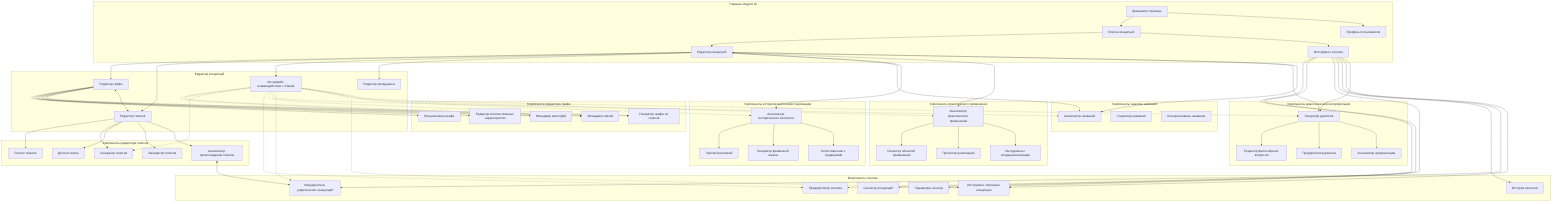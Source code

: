flowchart TB
    subgraph "Главные модули UI"
        HOME[Домашняя страница]
        CONCEPT_LIST[Список концепций]
        CONCEPT_EDITOR[Редактор концепций]
        SYNTHESIS[Инструмент синтеза]
        USER_PROFILE[Профиль пользователя]
    end
    
    subgraph "Редактор концепций"
        GRAPH_EDITOR[Редактор графа]
        THESIS_EDITOR[Редактор тезисов]
        CLAUDE_INTERFACE[Интерфейс взаимодействия с Claude]
        META_EDITOR[Редактор метаданных]
    end
    
    subgraph "Компоненты редактора графа"
        CATEGORY_MANAGER[Менеджер категорий]
        RELATIONSHIP_MANAGER[Менеджер связей]
        VISUALIZATION[Визуализация графа]
        QUANT_EDITOR[Редактор количественных характеристик]
        GRAPH_FROM_THESIS[Генератор графа из тезисов]
    end
    
    subgraph "Компоненты редактора тезисов"
        THESIS_LIST[Список тезисов]
        THESIS_GENERATOR[Генератор тезисов]
        THESIS_DETAILS[Детали тезиса]
        THESIS_VALIDATOR[Валидатор тезисов]
        THESIS_ORIGIN[Анализатор происхождения тезисов]
    end
    
    subgraph "Компоненты синтеза"
        CONCEPT_SELECTOR[Селектор концепций]
        SYNTHESIS_PARAMS[Параметры синтеза]
        SYNTHESIS_PREVIEW[Предпросмотр синтеза]
        SYNTHESIS_HISTORY[История синтезов]
        CONCEPT_ORIGIN[Определитель родительских концепций]
        CONCEPT_EVOLUTION[Инструмент эволюции концепции]
    end
    
    subgraph "Компоненты анализа названий"
        NAME_ANALYZER[Анализатор названий]
        NAME_GENERATOR[Генератор названий]
        NAME_ALTERNATIVES[Альтернативные названия]
    end
    
    subgraph "Компоненты исторической контекстуализации"
        HIST_ANALYZER[Анализатор исторического контекста]
        INFLUENCE_VIEWER[Просмотр влияний]
        TIMELINE_GENERATOR[Генератор временной шкалы]
        TRADITION_MAPPER[Сопоставление с традициями]
    end
    
    subgraph "Компоненты практического применения"
        PRACT_ANALYZER[Анализатор практического применения]
        DOMAIN_SELECTOR[Селектор областей применения]
        IMPLEMENTATION_VIEWER[Просмотр реализаций]
        OPERATIONALIZATION[Инструменты операционализации]
    end
    
    subgraph "Компоненты диалогической интерпретации"
        DIALOGUE_GENERATOR[Генератор диалогов]
        PHIL_QUESTION[Редактор философских вопросов]
        DIALOGUE_PREVIEW[Предпросмотр диалога]
        ARGUMENT_ANALYZER[Анализатор аргументации]
    end
    
    HOME --> CONCEPT_LIST
    CONCEPT_LIST --> CONCEPT_EDITOR
    CONCEPT_LIST --> SYNTHESIS
    HOME --> USER_PROFILE
    
    CONCEPT_EDITOR --> GRAPH_EDITOR
    CONCEPT_EDITOR --> THESIS_EDITOR
    CONCEPT_EDITOR --> CLAUDE_INTERFACE
    CONCEPT_EDITOR --> META_EDITOR
    CONCEPT_EDITOR --> NAME_ANALYZER
    
    GRAPH_EDITOR --> CATEGORY_MANAGER
    GRAPH_EDITOR --> RELATIONSHIP_MANAGER
    GRAPH_EDITOR --> VISUALIZATION
    GRAPH_EDITOR --> QUANT_EDITOR
    GRAPH_EDITOR --> GRAPH_FROM_THESIS
    
    THESIS_EDITOR --> THESIS_LIST
    THESIS_EDITOR --> THESIS_GENERATOR
    THESIS_EDITOR --> THESIS_DETAILS
    THESIS_EDITOR --> THESIS_VALIDATOR
    THESIS_EDITOR --> THESIS_ORIGIN
    
    SYNTHESIS --> CONCEPT_SELECTOR
    SYNTHESIS --> SYNTHESIS_PARAMS
    SYNTHESIS --> SYNTHESIS_PREVIEW
    SYNTHESIS --> SYNTHESIS_HISTORY
    SYNTHESIS --> CONCEPT_ORIGIN
    SYNTHESIS --> CONCEPT_EVOLUTION
    
    GRAPH_EDITOR <--> THESIS_EDITOR
    NAME_ANALYZER <--> CONCEPT_EDITOR
    THESIS_ORIGIN <--> CONCEPT_ORIGIN
    
    CLAUDE_INTERFACE -.-> CATEGORY_MANAGER
    CLAUDE_INTERFACE -.-> RELATIONSHIP_MANAGER
    CLAUDE_INTERFACE -.-> THESIS_GENERATOR
    CLAUDE_INTERFACE -.-> SYNTHESIS_PREVIEW
    CLAUDE_INTERFACE -.-> GRAPH_FROM_THESIS
    CLAUDE_INTERFACE -.-> NAME_ANALYZER
    CLAUDE_INTERFACE -.-> CONCEPT_ORIGIN
    CLAUDE_INTERFACE -.-> CONCEPT_EVOLUTION
    CLAUDE_INTERFACE -.-> HIST_ANALYZER
    CLAUDE_INTERFACE -.-> PRACT_ANALYZER
    CLAUDE_INTERFACE -.-> DIALOGUE_GENERATOR
    
    CONCEPT_EDITOR --> HIST_ANALYZER
    CONCEPT_EDITOR --> PRACT_ANALYZER
    CONCEPT_EDITOR --> DIALOGUE_GENERATOR
    
    HIST_ANALYZER --> INFLUENCE_VIEWER
    HIST_ANALYZER --> TIMELINE_GENERATOR
    HIST_ANALYZER --> TRADITION_MAPPER
    
    PRACT_ANALYZER --> DOMAIN_SELECTOR
    PRACT_ANALYZER --> IMPLEMENTATION_VIEWER
    PRACT_ANALYZER --> OPERATIONALIZATION
    
    DIALOGUE_GENERATOR --> PHIL_QUESTION
    DIALOGUE_GENERATOR --> DIALOGUE_PREVIEW
    DIALOGUE_GENERATOR --> ARGUMENT_ANALYZER
    
    SYNTHESIS --> DIALOGUE_GENERATOR